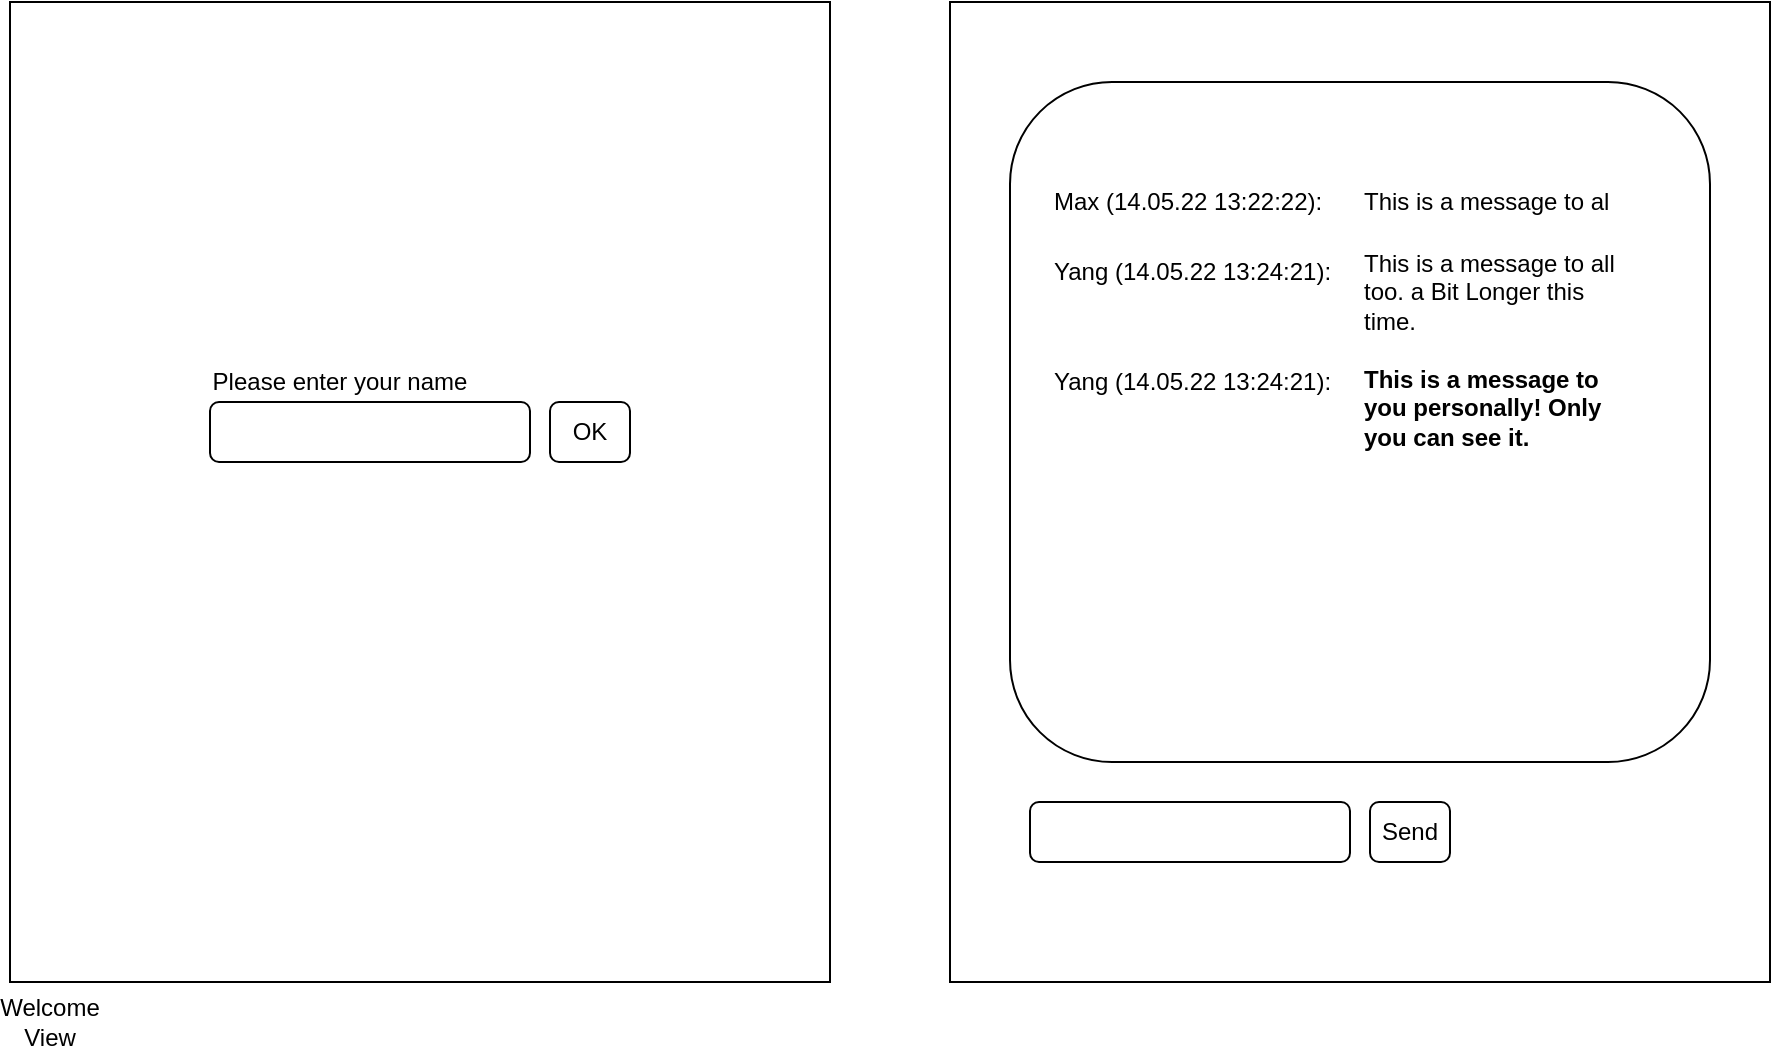 <mxfile version="12.2.4"><diagram id="T3DM-NaJKA2-IK84pJKr"><mxGraphModel dx="1600" dy="784" grid="1" gridSize="10" guides="1" tooltips="1" connect="1" arrows="1" fold="1" page="1" pageScale="1" pageWidth="1169" pageHeight="827" math="0" shadow="0"><root><mxCell id="0"/><mxCell id="1" parent="0"/><mxCell id="2" value="" style="rounded=0;whiteSpace=wrap;html=1;" vertex="1" parent="1"><mxGeometry x="110" y="90" width="410" height="490" as="geometry"/></mxCell><mxCell id="3" value="Please enter your name" style="text;html=1;strokeColor=none;fillColor=none;align=center;verticalAlign=middle;whiteSpace=wrap;rounded=0;" vertex="1" parent="1"><mxGeometry x="200" y="270" width="150" height="20" as="geometry"/></mxCell><mxCell id="4" value="" style="rounded=1;whiteSpace=wrap;html=1;" vertex="1" parent="1"><mxGeometry x="210" y="290" width="160" height="30" as="geometry"/></mxCell><mxCell id="5" value="OK" style="rounded=1;whiteSpace=wrap;html=1;" vertex="1" parent="1"><mxGeometry x="380" y="290" width="40" height="30" as="geometry"/></mxCell><mxCell id="6" value="Welcome View" style="text;html=1;strokeColor=none;fillColor=none;align=center;verticalAlign=middle;whiteSpace=wrap;rounded=0;" vertex="1" parent="1"><mxGeometry x="110" y="590" width="40" height="20" as="geometry"/></mxCell><mxCell id="8" value="" style="rounded=0;whiteSpace=wrap;html=1;" vertex="1" parent="1"><mxGeometry x="580" y="90" width="410" height="490" as="geometry"/></mxCell><mxCell id="9" value="" style="rounded=1;whiteSpace=wrap;html=1;" vertex="1" parent="1"><mxGeometry x="610" y="130" width="350" height="340" as="geometry"/></mxCell><mxCell id="10" value="" style="rounded=1;whiteSpace=wrap;html=1;" vertex="1" parent="1"><mxGeometry x="620" y="490" width="160" height="30" as="geometry"/></mxCell><mxCell id="11" value="Send" style="rounded=1;whiteSpace=wrap;html=1;" vertex="1" parent="1"><mxGeometry x="790" y="490" width="40" height="30" as="geometry"/></mxCell><mxCell id="12" value="Max (14.05.22 13:22:22):" style="text;html=1;strokeColor=none;fillColor=none;align=left;verticalAlign=middle;whiteSpace=wrap;rounded=0;shadow=1;" vertex="1" parent="1"><mxGeometry x="630" y="180" width="150" height="20" as="geometry"/></mxCell><mxCell id="14" value="Yang (14.05.22 13:24:21):&amp;nbsp;&amp;nbsp;" style="text;html=1;strokeColor=none;fillColor=none;align=left;verticalAlign=middle;whiteSpace=wrap;rounded=0;shadow=1;" vertex="1" parent="1"><mxGeometry x="630" y="210" width="150" height="30" as="geometry"/></mxCell><mxCell id="15" value="&lt;span style=&quot;&quot;&gt;This is a message to al&lt;/span&gt;" style="text;html=1;strokeColor=none;fillColor=none;align=left;verticalAlign=middle;whiteSpace=wrap;rounded=0;shadow=1;" vertex="1" parent="1"><mxGeometry x="785" y="180" width="180" height="20" as="geometry"/></mxCell><mxCell id="16" value="&lt;span&gt;This is a message to all&amp;nbsp; too. a Bit Longer this time.&lt;/span&gt;" style="text;html=1;strokeColor=none;fillColor=none;align=left;verticalAlign=middle;whiteSpace=wrap;rounded=0;shadow=1;" vertex="1" parent="1"><mxGeometry x="785" y="212.5" width="135" height="45" as="geometry"/></mxCell><mxCell id="17" value="Yang (14.05.22 13:24:21):&amp;nbsp;&amp;nbsp;" style="text;html=1;strokeColor=none;fillColor=none;align=left;verticalAlign=middle;whiteSpace=wrap;rounded=0;shadow=1;" vertex="1" parent="1"><mxGeometry x="630" y="265" width="150" height="30" as="geometry"/></mxCell><mxCell id="18" value="&lt;b&gt;This is a message to you personally! Only you can see it.&lt;/b&gt;" style="text;html=1;strokeColor=none;fillColor=none;align=left;verticalAlign=middle;whiteSpace=wrap;rounded=0;shadow=1;" vertex="1" parent="1"><mxGeometry x="785" y="270" width="135" height="45" as="geometry"/></mxCell></root></mxGraphModel></diagram></mxfile>